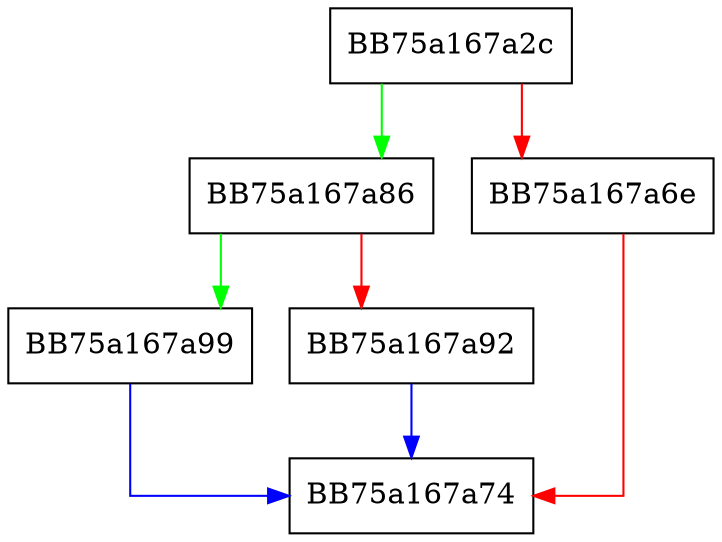 digraph luaD_rawrunprotected {
  node [shape="box"];
  graph [splines=ortho];
  BB75a167a2c -> BB75a167a86 [color="green"];
  BB75a167a2c -> BB75a167a6e [color="red"];
  BB75a167a6e -> BB75a167a74 [color="red"];
  BB75a167a86 -> BB75a167a99 [color="green"];
  BB75a167a86 -> BB75a167a92 [color="red"];
  BB75a167a92 -> BB75a167a74 [color="blue"];
  BB75a167a99 -> BB75a167a74 [color="blue"];
}